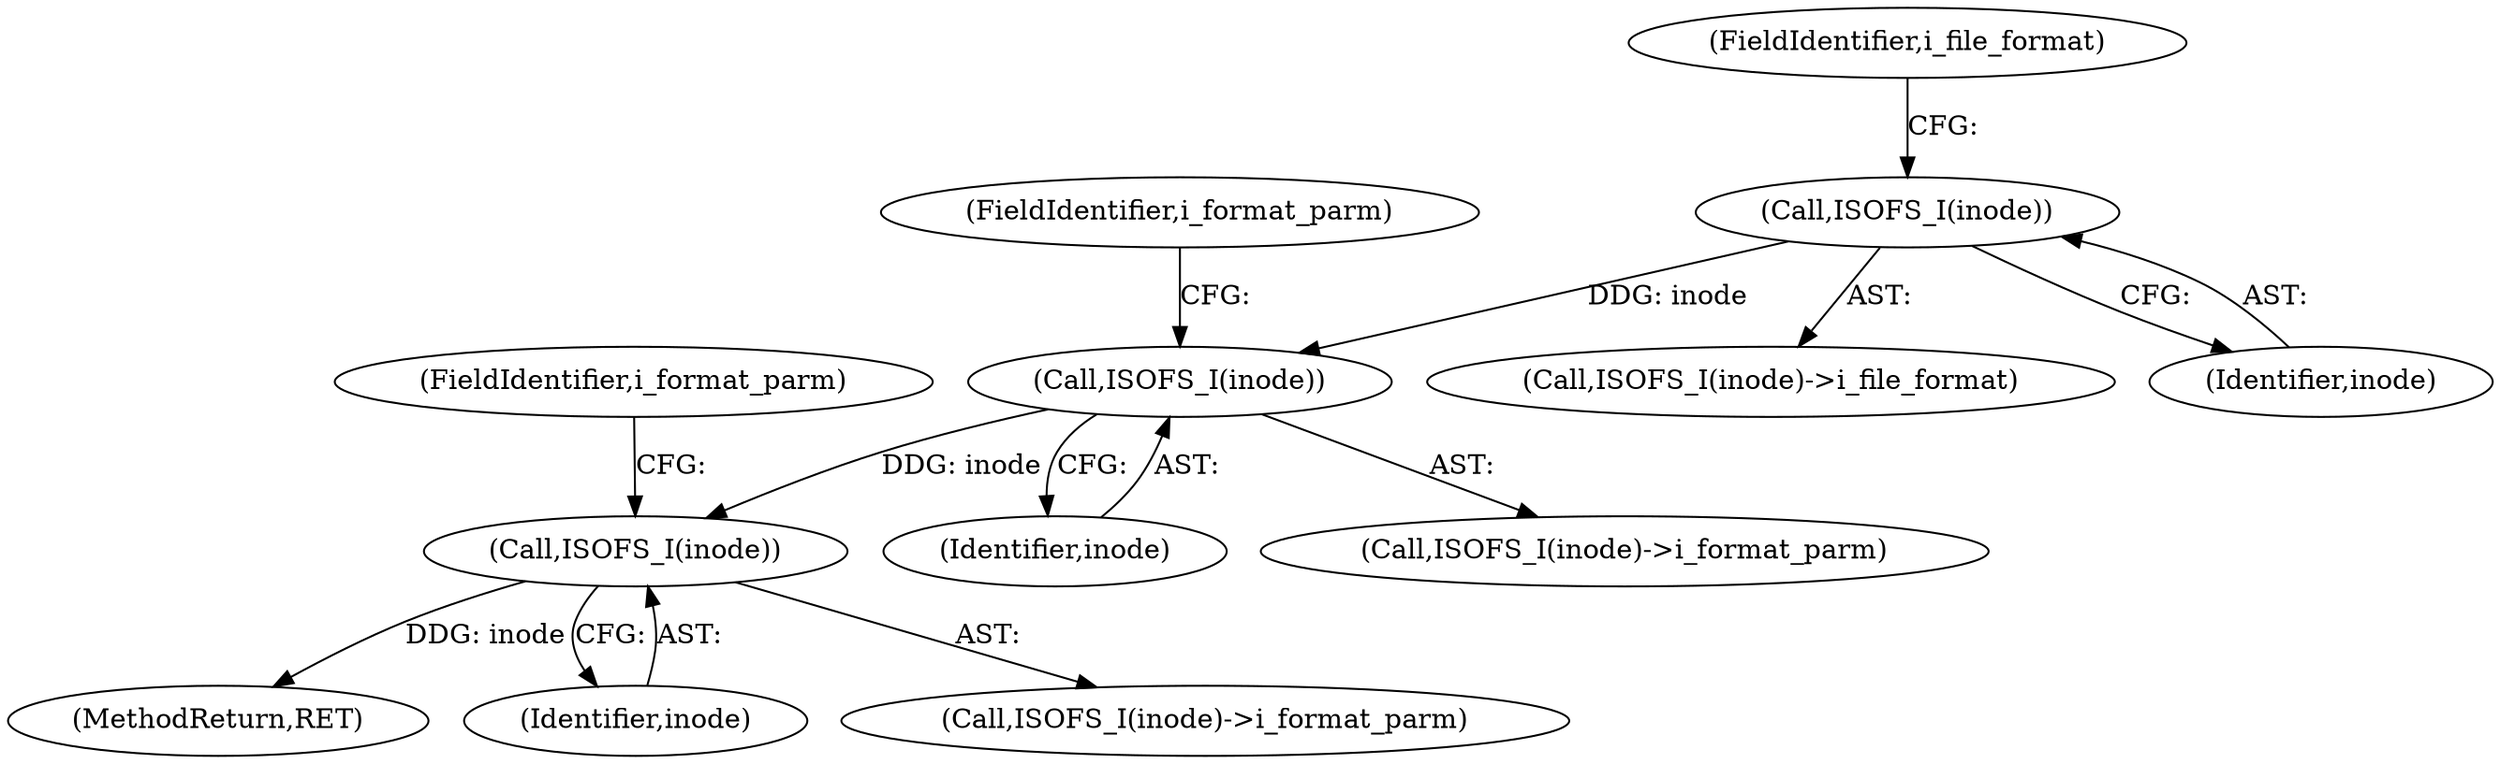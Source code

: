 digraph "0_linux_410dd3cf4c9b36f27ed4542ee18b1af5e68645a4_2@pointer" {
"1000902" [label="(Call,ISOFS_I(inode))"];
"1000895" [label="(Call,ISOFS_I(inode))"];
"1000920" [label="(Call,ISOFS_I(inode))"];
"1000922" [label="(FieldIdentifier,i_format_parm)"];
"1000903" [label="(Identifier,inode)"];
"1000920" [label="(Call,ISOFS_I(inode))"];
"1000901" [label="(Call,ISOFS_I(inode)->i_format_parm)"];
"1000982" [label="(MethodReturn,RET)"];
"1000894" [label="(Call,ISOFS_I(inode)->i_file_format)"];
"1000896" [label="(Identifier,inode)"];
"1000895" [label="(Call,ISOFS_I(inode))"];
"1000897" [label="(FieldIdentifier,i_file_format)"];
"1000921" [label="(Identifier,inode)"];
"1000919" [label="(Call,ISOFS_I(inode)->i_format_parm)"];
"1000904" [label="(FieldIdentifier,i_format_parm)"];
"1000902" [label="(Call,ISOFS_I(inode))"];
"1000902" -> "1000901"  [label="AST: "];
"1000902" -> "1000903"  [label="CFG: "];
"1000903" -> "1000902"  [label="AST: "];
"1000904" -> "1000902"  [label="CFG: "];
"1000895" -> "1000902"  [label="DDG: inode"];
"1000902" -> "1000920"  [label="DDG: inode"];
"1000895" -> "1000894"  [label="AST: "];
"1000895" -> "1000896"  [label="CFG: "];
"1000896" -> "1000895"  [label="AST: "];
"1000897" -> "1000895"  [label="CFG: "];
"1000920" -> "1000919"  [label="AST: "];
"1000920" -> "1000921"  [label="CFG: "];
"1000921" -> "1000920"  [label="AST: "];
"1000922" -> "1000920"  [label="CFG: "];
"1000920" -> "1000982"  [label="DDG: inode"];
}
